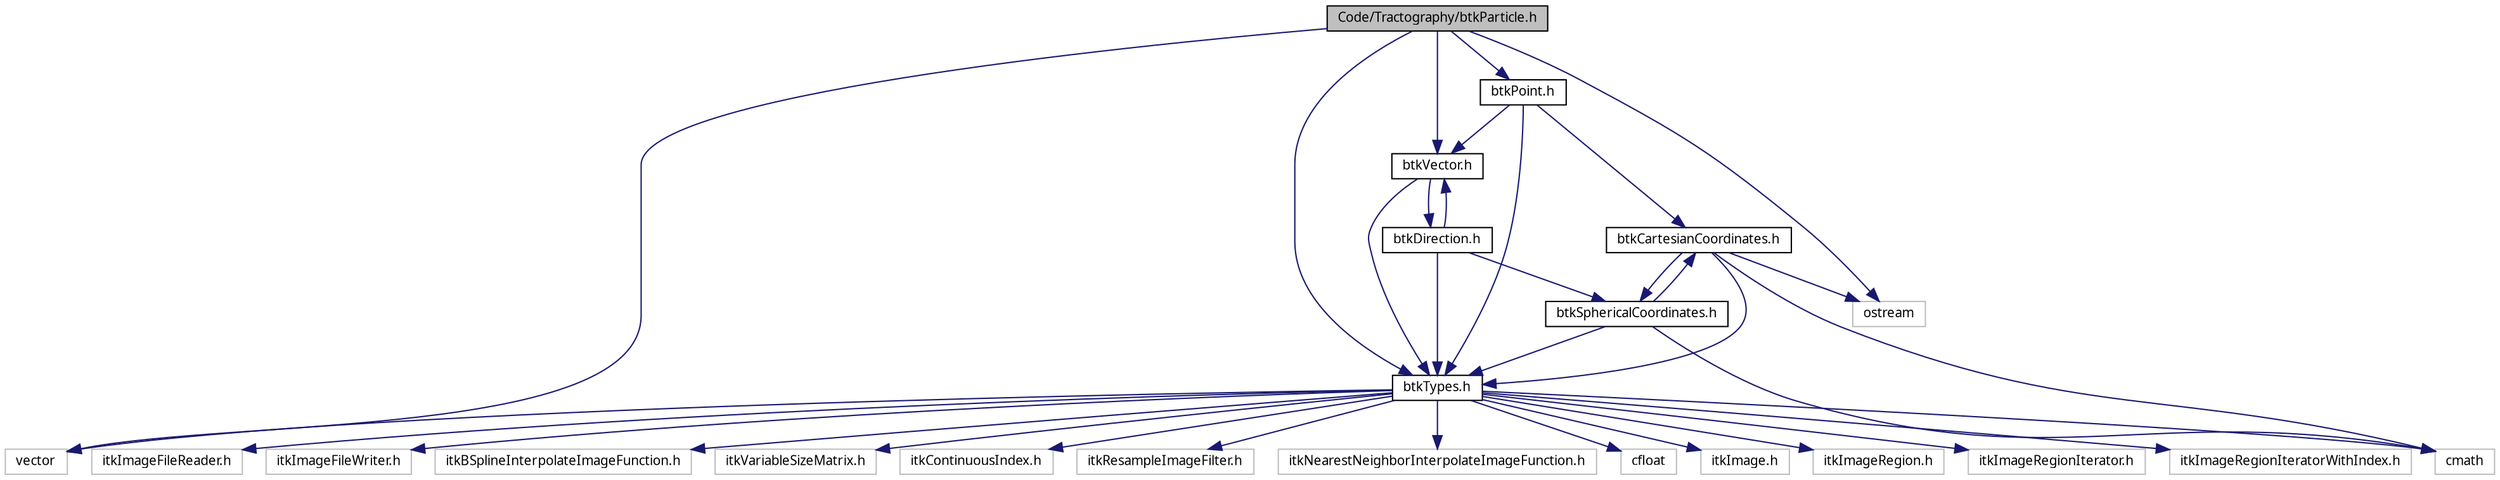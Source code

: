 digraph G
{
  edge [fontname="FreeSans.ttf",fontsize="10",labelfontname="FreeSans.ttf",labelfontsize="10"];
  node [fontname="FreeSans.ttf",fontsize="10",shape=record];
  Node1 [label="Code/Tractography/btkParticle.h",height=0.2,width=0.4,color="black", fillcolor="grey75", style="filled" fontcolor="black"];
  Node1 -> Node2 [color="midnightblue",fontsize="10",style="solid",fontname="FreeSans.ttf"];
  Node2 [label="vector",height=0.2,width=0.4,color="grey75", fillcolor="white", style="filled"];
  Node1 -> Node3 [color="midnightblue",fontsize="10",style="solid",fontname="FreeSans.ttf"];
  Node3 [label="ostream",height=0.2,width=0.4,color="grey75", fillcolor="white", style="filled"];
  Node1 -> Node4 [color="midnightblue",fontsize="10",style="solid",fontname="FreeSans.ttf"];
  Node4 [label="btkTypes.h",height=0.2,width=0.4,color="black", fillcolor="white", style="filled",URL="$btk_types_8h.html"];
  Node4 -> Node5 [color="midnightblue",fontsize="10",style="solid",fontname="FreeSans.ttf"];
  Node5 [label="itkImage.h",height=0.2,width=0.4,color="grey75", fillcolor="white", style="filled"];
  Node4 -> Node6 [color="midnightblue",fontsize="10",style="solid",fontname="FreeSans.ttf"];
  Node6 [label="itkImageRegion.h",height=0.2,width=0.4,color="grey75", fillcolor="white", style="filled"];
  Node4 -> Node7 [color="midnightblue",fontsize="10",style="solid",fontname="FreeSans.ttf"];
  Node7 [label="itkImageRegionIterator.h",height=0.2,width=0.4,color="grey75", fillcolor="white", style="filled"];
  Node4 -> Node8 [color="midnightblue",fontsize="10",style="solid",fontname="FreeSans.ttf"];
  Node8 [label="itkImageRegionIteratorWithIndex.h",height=0.2,width=0.4,color="grey75", fillcolor="white", style="filled"];
  Node4 -> Node9 [color="midnightblue",fontsize="10",style="solid",fontname="FreeSans.ttf"];
  Node9 [label="itkImageFileReader.h",height=0.2,width=0.4,color="grey75", fillcolor="white", style="filled"];
  Node4 -> Node10 [color="midnightblue",fontsize="10",style="solid",fontname="FreeSans.ttf"];
  Node10 [label="itkImageFileWriter.h",height=0.2,width=0.4,color="grey75", fillcolor="white", style="filled"];
  Node4 -> Node11 [color="midnightblue",fontsize="10",style="solid",fontname="FreeSans.ttf"];
  Node11 [label="itkBSplineInterpolateImageFunction.h",height=0.2,width=0.4,color="grey75", fillcolor="white", style="filled"];
  Node4 -> Node12 [color="midnightblue",fontsize="10",style="solid",fontname="FreeSans.ttf"];
  Node12 [label="itkVariableSizeMatrix.h",height=0.2,width=0.4,color="grey75", fillcolor="white", style="filled"];
  Node4 -> Node13 [color="midnightblue",fontsize="10",style="solid",fontname="FreeSans.ttf"];
  Node13 [label="itkContinuousIndex.h",height=0.2,width=0.4,color="grey75", fillcolor="white", style="filled"];
  Node4 -> Node14 [color="midnightblue",fontsize="10",style="solid",fontname="FreeSans.ttf"];
  Node14 [label="itkResampleImageFilter.h",height=0.2,width=0.4,color="grey75", fillcolor="white", style="filled"];
  Node4 -> Node15 [color="midnightblue",fontsize="10",style="solid",fontname="FreeSans.ttf"];
  Node15 [label="itkNearestNeighborInterpolateImageFunction.h",height=0.2,width=0.4,color="grey75", fillcolor="white", style="filled"];
  Node4 -> Node16 [color="midnightblue",fontsize="10",style="solid",fontname="FreeSans.ttf"];
  Node16 [label="cfloat",height=0.2,width=0.4,color="grey75", fillcolor="white", style="filled"];
  Node4 -> Node17 [color="midnightblue",fontsize="10",style="solid",fontname="FreeSans.ttf"];
  Node17 [label="cmath",height=0.2,width=0.4,color="grey75", fillcolor="white", style="filled"];
  Node4 -> Node2 [color="midnightblue",fontsize="10",style="solid",fontname="FreeSans.ttf"];
  Node1 -> Node18 [color="midnightblue",fontsize="10",style="solid",fontname="FreeSans.ttf"];
  Node18 [label="btkPoint.h",height=0.2,width=0.4,color="black", fillcolor="white", style="filled",URL="$btk_point_8h.html"];
  Node18 -> Node4 [color="midnightblue",fontsize="10",style="solid",fontname="FreeSans.ttf"];
  Node18 -> Node19 [color="midnightblue",fontsize="10",style="solid",fontname="FreeSans.ttf"];
  Node19 [label="btkCartesianCoordinates.h",height=0.2,width=0.4,color="black", fillcolor="white", style="filled",URL="$_tractography_2btk_cartesian_coordinates_8h.html"];
  Node19 -> Node17 [color="midnightblue",fontsize="10",style="solid",fontname="FreeSans.ttf"];
  Node19 -> Node3 [color="midnightblue",fontsize="10",style="solid",fontname="FreeSans.ttf"];
  Node19 -> Node4 [color="midnightblue",fontsize="10",style="solid",fontname="FreeSans.ttf"];
  Node19 -> Node20 [color="midnightblue",fontsize="10",style="solid",fontname="FreeSans.ttf"];
  Node20 [label="btkSphericalCoordinates.h",height=0.2,width=0.4,color="black", fillcolor="white", style="filled",URL="$btk_spherical_coordinates_8h.html"];
  Node20 -> Node17 [color="midnightblue",fontsize="10",style="solid",fontname="FreeSans.ttf"];
  Node20 -> Node4 [color="midnightblue",fontsize="10",style="solid",fontname="FreeSans.ttf"];
  Node20 -> Node19 [color="midnightblue",fontsize="10",style="solid",fontname="FreeSans.ttf"];
  Node18 -> Node21 [color="midnightblue",fontsize="10",style="solid",fontname="FreeSans.ttf"];
  Node21 [label="btkVector.h",height=0.2,width=0.4,color="black", fillcolor="white", style="filled",URL="$btk_vector_8h.html"];
  Node21 -> Node4 [color="midnightblue",fontsize="10",style="solid",fontname="FreeSans.ttf"];
  Node21 -> Node22 [color="midnightblue",fontsize="10",style="solid",fontname="FreeSans.ttf"];
  Node22 [label="btkDirection.h",height=0.2,width=0.4,color="black", fillcolor="white", style="filled",URL="$btk_direction_8h.html"];
  Node22 -> Node4 [color="midnightblue",fontsize="10",style="solid",fontname="FreeSans.ttf"];
  Node22 -> Node20 [color="midnightblue",fontsize="10",style="solid",fontname="FreeSans.ttf"];
  Node22 -> Node21 [color="midnightblue",fontsize="10",style="solid",fontname="FreeSans.ttf"];
  Node1 -> Node21 [color="midnightblue",fontsize="10",style="solid",fontname="FreeSans.ttf"];
}
